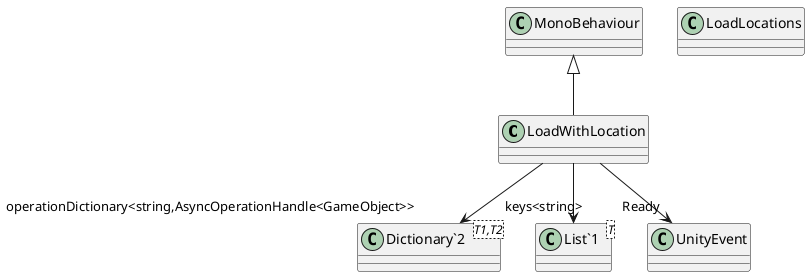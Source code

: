 @startuml
class LoadWithLocation {
}
class LoadLocations {
}
class "Dictionary`2"<T1,T2> {
}
class "List`1"<T> {
}
MonoBehaviour <|-- LoadWithLocation
LoadWithLocation --> "operationDictionary<string,AsyncOperationHandle<GameObject>>" "Dictionary`2"
LoadWithLocation --> "keys<string>" "List`1"
LoadWithLocation --> "Ready" UnityEvent
@enduml
